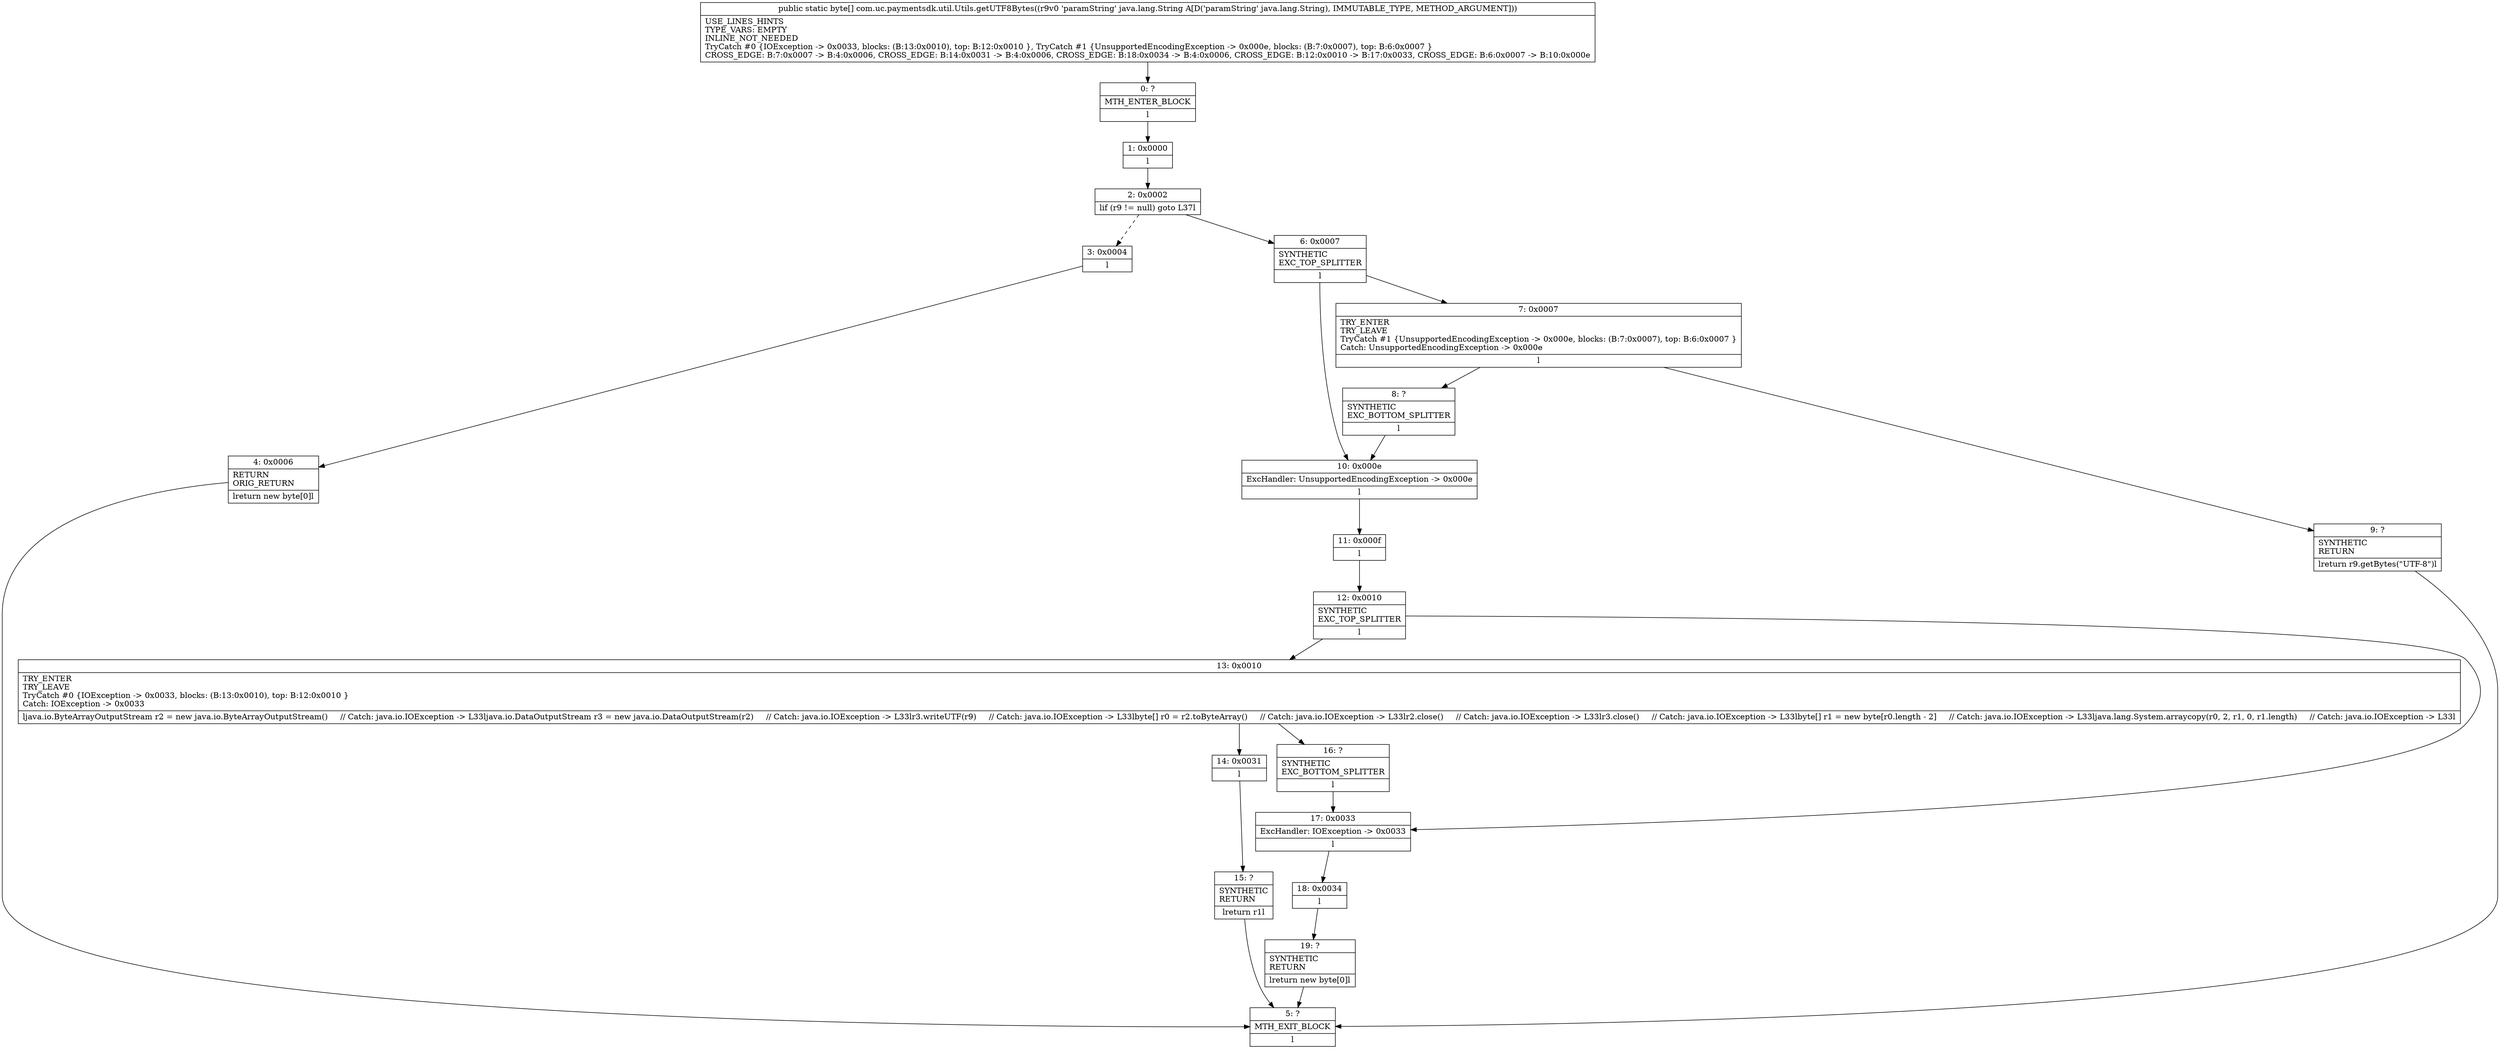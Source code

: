 digraph "CFG forcom.uc.paymentsdk.util.Utils.getUTF8Bytes(Ljava\/lang\/String;)[B" {
Node_0 [shape=record,label="{0\:\ ?|MTH_ENTER_BLOCK\l|l}"];
Node_1 [shape=record,label="{1\:\ 0x0000|l}"];
Node_2 [shape=record,label="{2\:\ 0x0002|lif (r9 != null) goto L37l}"];
Node_3 [shape=record,label="{3\:\ 0x0004|l}"];
Node_4 [shape=record,label="{4\:\ 0x0006|RETURN\lORIG_RETURN\l|lreturn new byte[0]l}"];
Node_5 [shape=record,label="{5\:\ ?|MTH_EXIT_BLOCK\l|l}"];
Node_6 [shape=record,label="{6\:\ 0x0007|SYNTHETIC\lEXC_TOP_SPLITTER\l|l}"];
Node_7 [shape=record,label="{7\:\ 0x0007|TRY_ENTER\lTRY_LEAVE\lTryCatch #1 \{UnsupportedEncodingException \-\> 0x000e, blocks: (B:7:0x0007), top: B:6:0x0007 \}\lCatch: UnsupportedEncodingException \-\> 0x000e\l|l}"];
Node_8 [shape=record,label="{8\:\ ?|SYNTHETIC\lEXC_BOTTOM_SPLITTER\l|l}"];
Node_9 [shape=record,label="{9\:\ ?|SYNTHETIC\lRETURN\l|lreturn r9.getBytes(\"UTF\-8\")l}"];
Node_10 [shape=record,label="{10\:\ 0x000e|ExcHandler: UnsupportedEncodingException \-\> 0x000e\l|l}"];
Node_11 [shape=record,label="{11\:\ 0x000f|l}"];
Node_12 [shape=record,label="{12\:\ 0x0010|SYNTHETIC\lEXC_TOP_SPLITTER\l|l}"];
Node_13 [shape=record,label="{13\:\ 0x0010|TRY_ENTER\lTRY_LEAVE\lTryCatch #0 \{IOException \-\> 0x0033, blocks: (B:13:0x0010), top: B:12:0x0010 \}\lCatch: IOException \-\> 0x0033\l|ljava.io.ByteArrayOutputStream r2 = new java.io.ByteArrayOutputStream()     \/\/ Catch: java.io.IOException \-\> L33ljava.io.DataOutputStream r3 = new java.io.DataOutputStream(r2)     \/\/ Catch: java.io.IOException \-\> L33lr3.writeUTF(r9)     \/\/ Catch: java.io.IOException \-\> L33lbyte[] r0 = r2.toByteArray()     \/\/ Catch: java.io.IOException \-\> L33lr2.close()     \/\/ Catch: java.io.IOException \-\> L33lr3.close()     \/\/ Catch: java.io.IOException \-\> L33lbyte[] r1 = new byte[r0.length \- 2]     \/\/ Catch: java.io.IOException \-\> L33ljava.lang.System.arraycopy(r0, 2, r1, 0, r1.length)     \/\/ Catch: java.io.IOException \-\> L33l}"];
Node_14 [shape=record,label="{14\:\ 0x0031|l}"];
Node_15 [shape=record,label="{15\:\ ?|SYNTHETIC\lRETURN\l|lreturn r1l}"];
Node_16 [shape=record,label="{16\:\ ?|SYNTHETIC\lEXC_BOTTOM_SPLITTER\l|l}"];
Node_17 [shape=record,label="{17\:\ 0x0033|ExcHandler: IOException \-\> 0x0033\l|l}"];
Node_18 [shape=record,label="{18\:\ 0x0034|l}"];
Node_19 [shape=record,label="{19\:\ ?|SYNTHETIC\lRETURN\l|lreturn new byte[0]l}"];
MethodNode[shape=record,label="{public static byte[] com.uc.paymentsdk.util.Utils.getUTF8Bytes((r9v0 'paramString' java.lang.String A[D('paramString' java.lang.String), IMMUTABLE_TYPE, METHOD_ARGUMENT]))  | USE_LINES_HINTS\lTYPE_VARS: EMPTY\lINLINE_NOT_NEEDED\lTryCatch #0 \{IOException \-\> 0x0033, blocks: (B:13:0x0010), top: B:12:0x0010 \}, TryCatch #1 \{UnsupportedEncodingException \-\> 0x000e, blocks: (B:7:0x0007), top: B:6:0x0007 \}\lCROSS_EDGE: B:7:0x0007 \-\> B:4:0x0006, CROSS_EDGE: B:14:0x0031 \-\> B:4:0x0006, CROSS_EDGE: B:18:0x0034 \-\> B:4:0x0006, CROSS_EDGE: B:12:0x0010 \-\> B:17:0x0033, CROSS_EDGE: B:6:0x0007 \-\> B:10:0x000e\l}"];
MethodNode -> Node_0;
Node_0 -> Node_1;
Node_1 -> Node_2;
Node_2 -> Node_3[style=dashed];
Node_2 -> Node_6;
Node_3 -> Node_4;
Node_4 -> Node_5;
Node_6 -> Node_7;
Node_6 -> Node_10;
Node_7 -> Node_8;
Node_7 -> Node_9;
Node_8 -> Node_10;
Node_9 -> Node_5;
Node_10 -> Node_11;
Node_11 -> Node_12;
Node_12 -> Node_13;
Node_12 -> Node_17;
Node_13 -> Node_14;
Node_13 -> Node_16;
Node_14 -> Node_15;
Node_15 -> Node_5;
Node_16 -> Node_17;
Node_17 -> Node_18;
Node_18 -> Node_19;
Node_19 -> Node_5;
}


